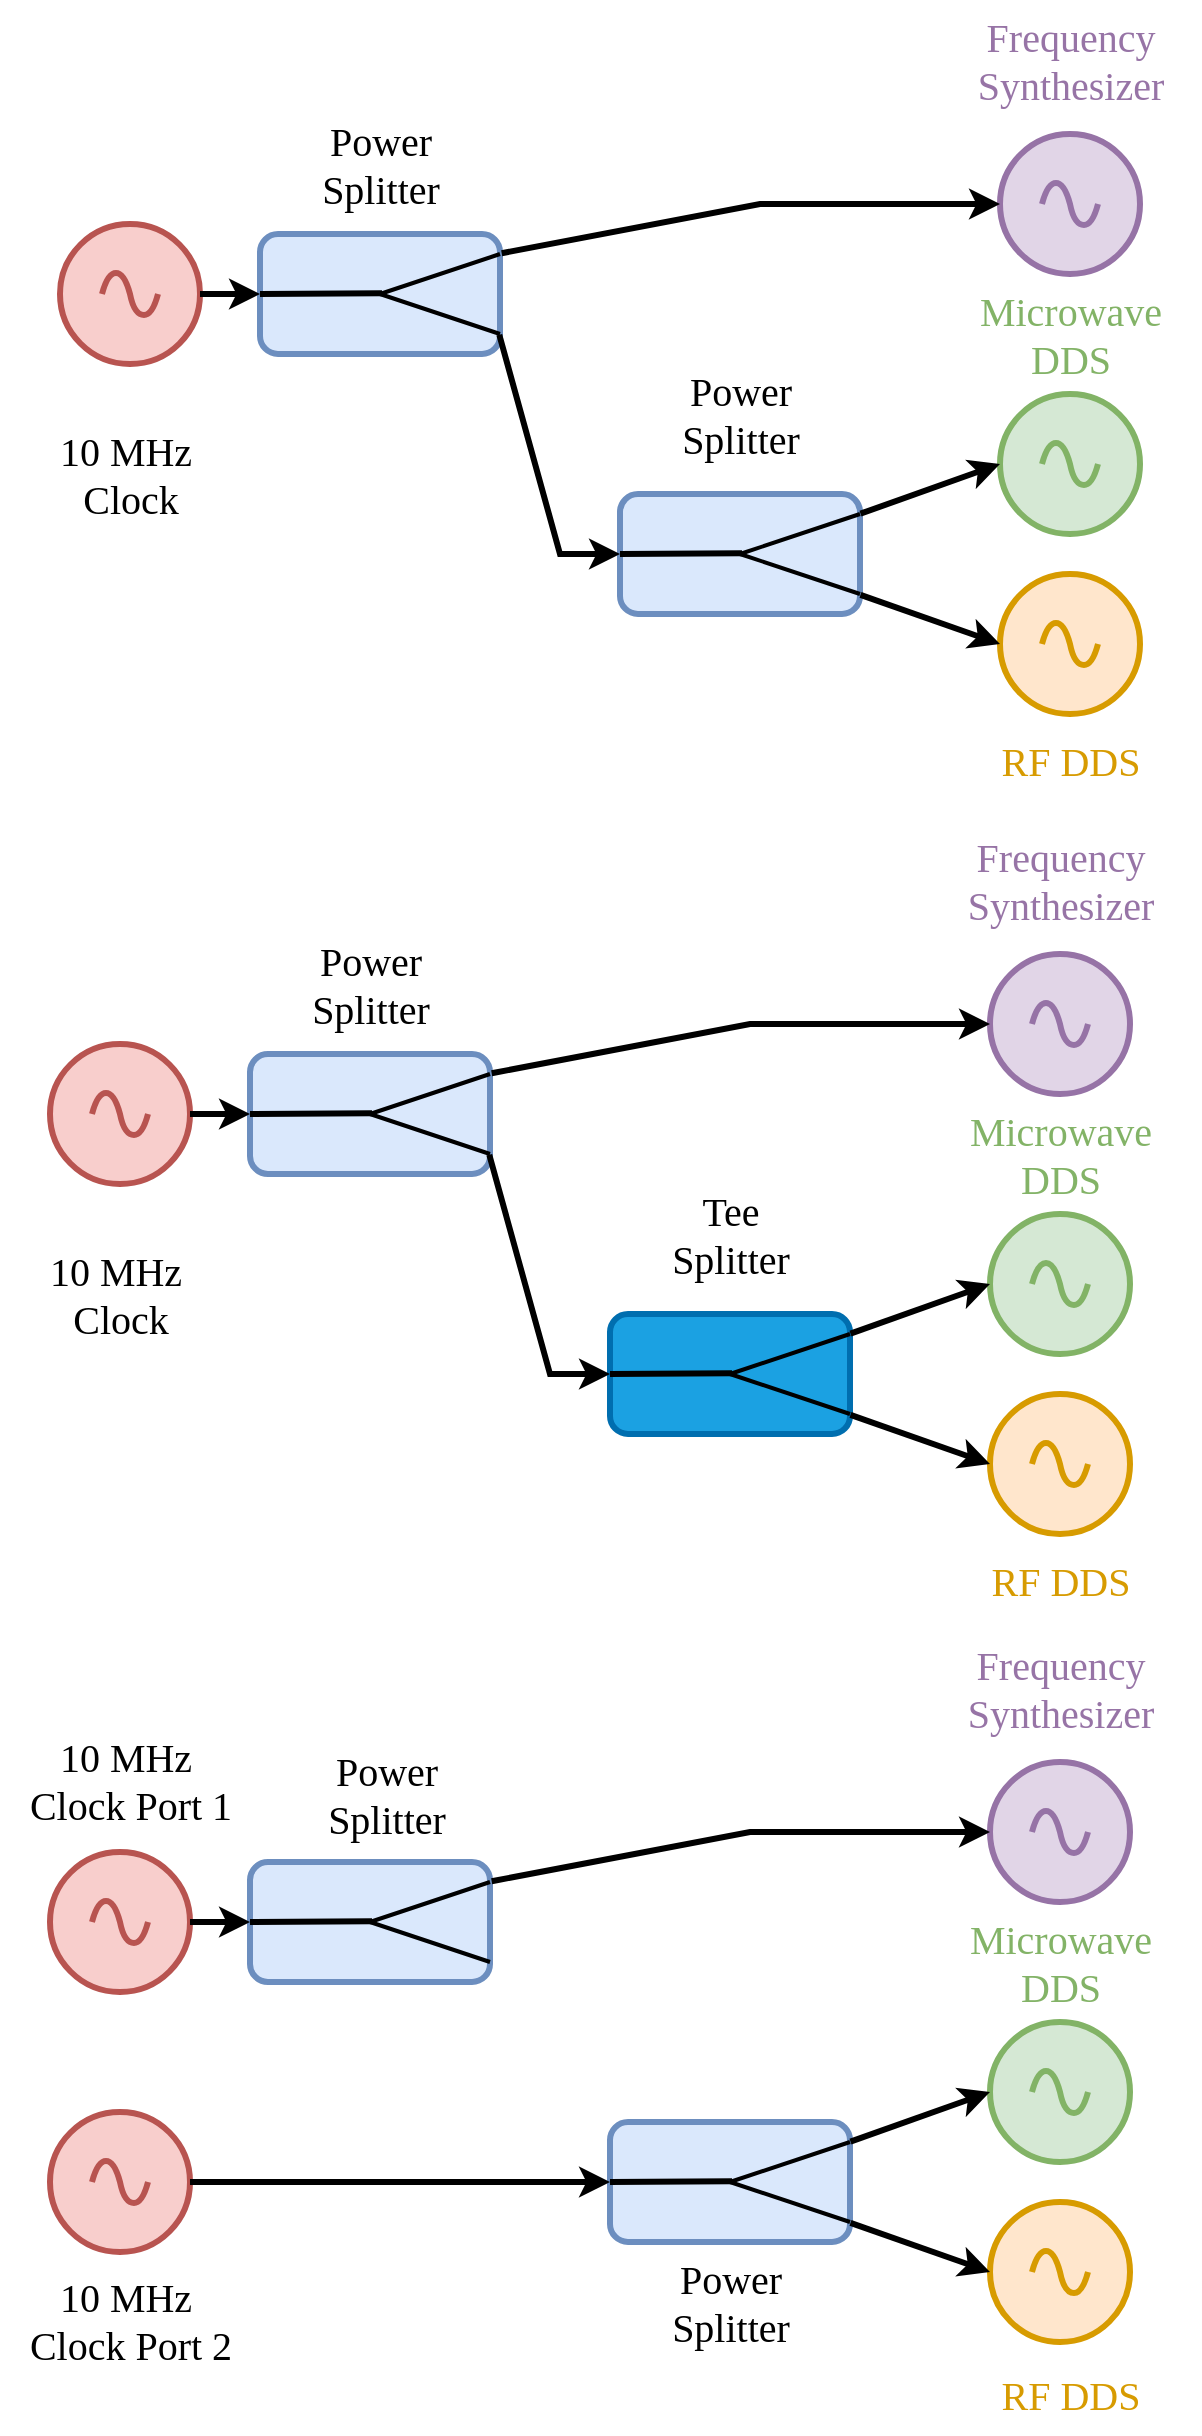 <mxfile version="26.0.6">
  <diagram name="Page-1" id="kf-HXMYHtJ7qkP8PMGID">
    <mxGraphModel dx="997" dy="601" grid="1" gridSize="10" guides="1" tooltips="1" connect="1" arrows="1" fold="1" page="1" pageScale="1" pageWidth="600" pageHeight="1300" math="0" shadow="0">
      <root>
        <mxCell id="0" />
        <mxCell id="1" parent="0" />
        <mxCell id="2XvLTmgFa15NH41Y0j28-1" value="" style="pointerEvents=1;verticalLabelPosition=bottom;shadow=0;dashed=0;align=center;html=1;verticalAlign=top;shape=mxgraph.electrical.signal_sources.source;aspect=fixed;points=[[0.5,0,0],[1,0.5,0],[0.5,1,0],[0,0.5,0]];elSignalType=ac;strokeWidth=3;fillColor=#f8cecc;strokeColor=#b85450;" vertex="1" parent="1">
          <mxGeometry x="30" y="122" width="70" height="70" as="geometry" />
        </mxCell>
        <mxCell id="2XvLTmgFa15NH41Y0j28-2" value="" style="rounded=1;whiteSpace=wrap;html=1;strokeWidth=3;container=0;fillColor=#dae8fc;strokeColor=#6c8ebf;" vertex="1" parent="1">
          <mxGeometry x="130" y="127" width="120" height="60" as="geometry" />
        </mxCell>
        <mxCell id="2XvLTmgFa15NH41Y0j28-3" value="" style="endArrow=none;html=1;rounded=0;strokeWidth=3;" edge="1" parent="1">
          <mxGeometry width="50" height="50" relative="1" as="geometry">
            <mxPoint x="130" y="157" as="sourcePoint" />
            <mxPoint x="191" y="156.57" as="targetPoint" />
          </mxGeometry>
        </mxCell>
        <mxCell id="2XvLTmgFa15NH41Y0j28-4" value="" style="endArrow=none;html=1;rounded=0;strokeWidth=2;endFill=0;" edge="1" parent="1">
          <mxGeometry width="50" height="50" relative="1" as="geometry">
            <mxPoint x="189.997" y="157" as="sourcePoint" />
            <mxPoint x="250" y="177" as="targetPoint" />
          </mxGeometry>
        </mxCell>
        <mxCell id="2XvLTmgFa15NH41Y0j28-5" value="" style="endArrow=none;html=1;rounded=0;strokeWidth=2;endFill=0;" edge="1" parent="1">
          <mxGeometry width="50" height="50" relative="1" as="geometry">
            <mxPoint x="189.997" y="157" as="sourcePoint" />
            <mxPoint x="250" y="137" as="targetPoint" />
          </mxGeometry>
        </mxCell>
        <mxCell id="2XvLTmgFa15NH41Y0j28-8" value="" style="pointerEvents=1;verticalLabelPosition=bottom;shadow=0;dashed=0;align=center;html=1;verticalAlign=top;shape=mxgraph.electrical.signal_sources.source;aspect=fixed;points=[[0.5,0,0],[1,0.5,0],[0.5,1,0],[0,0.5,0]];elSignalType=ac;strokeWidth=3;fillColor=#e1d5e7;strokeColor=#9673a6;fontColor=light-dark(#9774a6, #ededed);" vertex="1" parent="1">
          <mxGeometry x="500" y="77" width="70" height="70" as="geometry" />
        </mxCell>
        <mxCell id="2XvLTmgFa15NH41Y0j28-9" value="" style="pointerEvents=1;verticalLabelPosition=bottom;shadow=0;dashed=0;align=center;html=1;verticalAlign=top;shape=mxgraph.electrical.signal_sources.source;aspect=fixed;points=[[0.5,0,0],[1,0.5,0],[0.5,1,0],[0,0.5,0]];elSignalType=ac;strokeWidth=3;fillColor=#d5e8d4;strokeColor=#82b366;" vertex="1" parent="1">
          <mxGeometry x="500" y="207" width="70" height="70" as="geometry" />
        </mxCell>
        <mxCell id="2XvLTmgFa15NH41Y0j28-10" value="" style="pointerEvents=1;verticalLabelPosition=bottom;shadow=0;dashed=0;align=center;html=1;verticalAlign=top;shape=mxgraph.electrical.signal_sources.source;aspect=fixed;points=[[0.5,0,0],[1,0.5,0],[0.5,1,0],[0,0.5,0]];elSignalType=ac;strokeWidth=3;fillColor=#ffe6cc;strokeColor=#d79b00;" vertex="1" parent="1">
          <mxGeometry x="500" y="297" width="70" height="70" as="geometry" />
        </mxCell>
        <mxCell id="2XvLTmgFa15NH41Y0j28-11" value="" style="rounded=1;whiteSpace=wrap;html=1;strokeWidth=3;container=0;fillColor=#dae8fc;strokeColor=#6c8ebf;" vertex="1" parent="1">
          <mxGeometry x="310" y="257" width="120" height="60" as="geometry" />
        </mxCell>
        <mxCell id="2XvLTmgFa15NH41Y0j28-12" value="" style="endArrow=none;html=1;rounded=0;strokeWidth=3;" edge="1" parent="1">
          <mxGeometry width="50" height="50" relative="1" as="geometry">
            <mxPoint x="310" y="287" as="sourcePoint" />
            <mxPoint x="371" y="286.57" as="targetPoint" />
          </mxGeometry>
        </mxCell>
        <mxCell id="2XvLTmgFa15NH41Y0j28-13" value="" style="endArrow=none;html=1;rounded=0;strokeWidth=2;endFill=0;" edge="1" parent="1">
          <mxGeometry width="50" height="50" relative="1" as="geometry">
            <mxPoint x="369.997" y="287" as="sourcePoint" />
            <mxPoint x="430" y="307" as="targetPoint" />
          </mxGeometry>
        </mxCell>
        <mxCell id="2XvLTmgFa15NH41Y0j28-14" value="" style="endArrow=none;html=1;rounded=0;strokeWidth=2;endFill=0;" edge="1" parent="1">
          <mxGeometry width="50" height="50" relative="1" as="geometry">
            <mxPoint x="369.997" y="287" as="sourcePoint" />
            <mxPoint x="430" y="267" as="targetPoint" />
          </mxGeometry>
        </mxCell>
        <mxCell id="2XvLTmgFa15NH41Y0j28-15" value="&lt;font face=&quot;Congenial&quot;&gt;10 MHz&amp;nbsp;&lt;/font&gt;&lt;div&gt;&lt;font face=&quot;Congenial&quot;&gt;Clock&lt;/font&gt;&lt;/div&gt;" style="text;html=1;align=center;verticalAlign=middle;resizable=0;points=[];autosize=1;strokeColor=none;fillColor=none;fontSize=20;" vertex="1" parent="1">
          <mxGeometry x="20" y="217" width="90" height="60" as="geometry" />
        </mxCell>
        <mxCell id="2XvLTmgFa15NH41Y0j28-16" value="" style="endArrow=classic;html=1;rounded=0;entryX=0;entryY=0.5;entryDx=0;entryDy=0;entryPerimeter=0;strokeWidth=3;exitX=1.007;exitY=0.16;exitDx=0;exitDy=0;exitPerimeter=0;" edge="1" parent="1" source="2XvLTmgFa15NH41Y0j28-2" target="2XvLTmgFa15NH41Y0j28-8">
          <mxGeometry width="50" height="50" relative="1" as="geometry">
            <mxPoint x="280" y="127" as="sourcePoint" />
            <mxPoint x="330" y="77" as="targetPoint" />
            <Array as="points">
              <mxPoint x="380" y="112" />
            </Array>
          </mxGeometry>
        </mxCell>
        <mxCell id="2XvLTmgFa15NH41Y0j28-17" value="Power&lt;div&gt;Splitter&lt;/div&gt;" style="text;html=1;align=center;verticalAlign=middle;resizable=0;points=[];autosize=1;strokeColor=none;fillColor=none;labelBackgroundColor=default;fontSize=20;fontFamily=Congenial;" vertex="1" parent="1">
          <mxGeometry x="145" y="62" width="90" height="60" as="geometry" />
        </mxCell>
        <mxCell id="2XvLTmgFa15NH41Y0j28-18" value="" style="endArrow=classic;html=1;rounded=0;spacing=2;strokeWidth=3;exitX=0.997;exitY=0.84;exitDx=0;exitDy=0;exitPerimeter=0;" edge="1" parent="1" source="2XvLTmgFa15NH41Y0j28-2">
          <mxGeometry width="50" height="50" relative="1" as="geometry">
            <mxPoint x="280" y="187" as="sourcePoint" />
            <mxPoint x="310" y="287" as="targetPoint" />
            <Array as="points">
              <mxPoint x="280" y="287" />
            </Array>
          </mxGeometry>
        </mxCell>
        <mxCell id="2XvLTmgFa15NH41Y0j28-19" value="" style="endArrow=classic;html=1;rounded=0;entryX=0;entryY=0.5;entryDx=0;entryDy=0;entryPerimeter=0;strokeWidth=3;exitX=1.002;exitY=0.164;exitDx=0;exitDy=0;exitPerimeter=0;" edge="1" parent="1" source="2XvLTmgFa15NH41Y0j28-11" target="2XvLTmgFa15NH41Y0j28-9">
          <mxGeometry width="50" height="50" relative="1" as="geometry">
            <mxPoint x="460" y="257" as="sourcePoint" />
            <mxPoint x="390" y="187" as="targetPoint" />
          </mxGeometry>
        </mxCell>
        <mxCell id="2XvLTmgFa15NH41Y0j28-20" value="" style="endArrow=classic;html=1;rounded=0;entryX=0;entryY=0.5;entryDx=0;entryDy=0;entryPerimeter=0;strokeWidth=3;exitX=1.002;exitY=0.841;exitDx=0;exitDy=0;exitPerimeter=0;" edge="1" parent="1" source="2XvLTmgFa15NH41Y0j28-11" target="2XvLTmgFa15NH41Y0j28-10">
          <mxGeometry width="50" height="50" relative="1" as="geometry">
            <mxPoint x="460" y="317" as="sourcePoint" />
            <mxPoint x="390" y="187" as="targetPoint" />
          </mxGeometry>
        </mxCell>
        <mxCell id="2XvLTmgFa15NH41Y0j28-21" value="" style="endArrow=classic;html=1;rounded=0;exitX=1;exitY=0.5;exitDx=0;exitDy=0;exitPerimeter=0;entryX=0;entryY=0.5;entryDx=0;entryDy=0;strokeWidth=3;" edge="1" parent="1" source="2XvLTmgFa15NH41Y0j28-1" target="2XvLTmgFa15NH41Y0j28-2">
          <mxGeometry width="50" height="50" relative="1" as="geometry">
            <mxPoint x="210" y="317" as="sourcePoint" />
            <mxPoint x="260" y="267" as="targetPoint" />
          </mxGeometry>
        </mxCell>
        <mxCell id="2XvLTmgFa15NH41Y0j28-22" value="Power&lt;div&gt;Splitter&lt;/div&gt;" style="text;html=1;align=center;verticalAlign=middle;resizable=0;points=[];autosize=1;strokeColor=none;fillColor=none;labelBackgroundColor=default;fontSize=20;fontFamily=Congenial;" vertex="1" parent="1">
          <mxGeometry x="325" y="187" width="90" height="60" as="geometry" />
        </mxCell>
        <mxCell id="2XvLTmgFa15NH41Y0j28-23" value="&lt;div&gt;Frequency&lt;/div&gt;&lt;div&gt;Synthesizer&lt;/div&gt;" style="text;html=1;align=center;verticalAlign=middle;resizable=0;points=[];autosize=1;strokeColor=none;fillColor=none;labelBackgroundColor=default;fontSize=20;fontFamily=Congenial;fontColor=light-dark(#9774a6, #ededed);" vertex="1" parent="1">
          <mxGeometry x="470" y="10" width="130" height="60" as="geometry" />
        </mxCell>
        <mxCell id="2XvLTmgFa15NH41Y0j28-24" value="&lt;div&gt;&lt;span style=&quot;background-color: light-dark(#ffffff, var(--ge-dark-color, #121212));&quot;&gt;Microwave&lt;/span&gt;&lt;/div&gt;&lt;div&gt;DDS&lt;/div&gt;" style="text;html=1;align=center;verticalAlign=middle;resizable=0;points=[];autosize=1;strokeColor=none;fillColor=none;labelBackgroundColor=default;fontSize=20;fontFamily=Congenial;fontColor=light-dark(#83b367, #ededed);" vertex="1" parent="1">
          <mxGeometry x="475" y="147" width="120" height="60" as="geometry" />
        </mxCell>
        <mxCell id="2XvLTmgFa15NH41Y0j28-25" value="&lt;div&gt;&lt;span style=&quot;background-color: light-dark(#ffffff, var(--ge-dark-color, #121212));&quot;&gt;RF DDS&lt;/span&gt;&lt;/div&gt;" style="text;html=1;align=center;verticalAlign=middle;resizable=0;points=[];autosize=1;strokeColor=none;fillColor=none;labelBackgroundColor=default;fontSize=20;fontFamily=Congenial;fontColor=light-dark(#d79b01, #ededed);" vertex="1" parent="1">
          <mxGeometry x="490" y="370" width="90" height="40" as="geometry" />
        </mxCell>
        <mxCell id="2XvLTmgFa15NH41Y0j28-26" value="" style="pointerEvents=1;verticalLabelPosition=bottom;shadow=0;dashed=0;align=center;html=1;verticalAlign=top;shape=mxgraph.electrical.signal_sources.source;aspect=fixed;points=[[0.5,0,0],[1,0.5,0],[0.5,1,0],[0,0.5,0]];elSignalType=ac;strokeWidth=3;fillColor=#f8cecc;strokeColor=#b85450;" vertex="1" parent="1">
          <mxGeometry x="25" y="532" width="70" height="70" as="geometry" />
        </mxCell>
        <mxCell id="2XvLTmgFa15NH41Y0j28-27" value="" style="rounded=1;whiteSpace=wrap;html=1;strokeWidth=3;container=0;fillColor=#dae8fc;strokeColor=#6c8ebf;" vertex="1" parent="1">
          <mxGeometry x="125" y="537" width="120" height="60" as="geometry" />
        </mxCell>
        <mxCell id="2XvLTmgFa15NH41Y0j28-28" value="" style="endArrow=none;html=1;rounded=0;strokeWidth=3;" edge="1" parent="1">
          <mxGeometry width="50" height="50" relative="1" as="geometry">
            <mxPoint x="125" y="567" as="sourcePoint" />
            <mxPoint x="186" y="566.57" as="targetPoint" />
          </mxGeometry>
        </mxCell>
        <mxCell id="2XvLTmgFa15NH41Y0j28-29" value="" style="endArrow=none;html=1;rounded=0;strokeWidth=2;endFill=0;" edge="1" parent="1">
          <mxGeometry width="50" height="50" relative="1" as="geometry">
            <mxPoint x="184.997" y="567" as="sourcePoint" />
            <mxPoint x="245" y="587" as="targetPoint" />
          </mxGeometry>
        </mxCell>
        <mxCell id="2XvLTmgFa15NH41Y0j28-30" value="" style="endArrow=none;html=1;rounded=0;strokeWidth=2;endFill=0;" edge="1" parent="1">
          <mxGeometry width="50" height="50" relative="1" as="geometry">
            <mxPoint x="184.997" y="567" as="sourcePoint" />
            <mxPoint x="245" y="547" as="targetPoint" />
          </mxGeometry>
        </mxCell>
        <mxCell id="2XvLTmgFa15NH41Y0j28-31" value="" style="pointerEvents=1;verticalLabelPosition=bottom;shadow=0;dashed=0;align=center;html=1;verticalAlign=top;shape=mxgraph.electrical.signal_sources.source;aspect=fixed;points=[[0.5,0,0],[1,0.5,0],[0.5,1,0],[0,0.5,0]];elSignalType=ac;strokeWidth=3;fillColor=#e1d5e7;strokeColor=#9673a6;fontColor=light-dark(#9774a6, #ededed);" vertex="1" parent="1">
          <mxGeometry x="495" y="487" width="70" height="70" as="geometry" />
        </mxCell>
        <mxCell id="2XvLTmgFa15NH41Y0j28-32" value="" style="pointerEvents=1;verticalLabelPosition=bottom;shadow=0;dashed=0;align=center;html=1;verticalAlign=top;shape=mxgraph.electrical.signal_sources.source;aspect=fixed;points=[[0.5,0,0],[1,0.5,0],[0.5,1,0],[0,0.5,0]];elSignalType=ac;strokeWidth=3;fillColor=#d5e8d4;strokeColor=#82b366;" vertex="1" parent="1">
          <mxGeometry x="495" y="617" width="70" height="70" as="geometry" />
        </mxCell>
        <mxCell id="2XvLTmgFa15NH41Y0j28-33" value="" style="pointerEvents=1;verticalLabelPosition=bottom;shadow=0;dashed=0;align=center;html=1;verticalAlign=top;shape=mxgraph.electrical.signal_sources.source;aspect=fixed;points=[[0.5,0,0],[1,0.5,0],[0.5,1,0],[0,0.5,0]];elSignalType=ac;strokeWidth=3;fillColor=#ffe6cc;strokeColor=#d79b00;" vertex="1" parent="1">
          <mxGeometry x="495" y="707" width="70" height="70" as="geometry" />
        </mxCell>
        <mxCell id="2XvLTmgFa15NH41Y0j28-34" value="" style="rounded=1;whiteSpace=wrap;html=1;strokeWidth=3;container=0;fillColor=#1ba1e2;strokeColor=#006EAF;fontColor=#ffffff;" vertex="1" parent="1">
          <mxGeometry x="305" y="667" width="120" height="60" as="geometry" />
        </mxCell>
        <mxCell id="2XvLTmgFa15NH41Y0j28-35" value="" style="endArrow=none;html=1;rounded=0;strokeWidth=3;" edge="1" parent="1">
          <mxGeometry width="50" height="50" relative="1" as="geometry">
            <mxPoint x="305" y="697" as="sourcePoint" />
            <mxPoint x="366" y="696.57" as="targetPoint" />
          </mxGeometry>
        </mxCell>
        <mxCell id="2XvLTmgFa15NH41Y0j28-36" value="" style="endArrow=none;html=1;rounded=0;strokeWidth=2;endFill=0;" edge="1" parent="1">
          <mxGeometry width="50" height="50" relative="1" as="geometry">
            <mxPoint x="364.997" y="697" as="sourcePoint" />
            <mxPoint x="425" y="717" as="targetPoint" />
          </mxGeometry>
        </mxCell>
        <mxCell id="2XvLTmgFa15NH41Y0j28-37" value="" style="endArrow=none;html=1;rounded=0;strokeWidth=2;endFill=0;" edge="1" parent="1">
          <mxGeometry width="50" height="50" relative="1" as="geometry">
            <mxPoint x="364.997" y="697" as="sourcePoint" />
            <mxPoint x="425" y="677" as="targetPoint" />
          </mxGeometry>
        </mxCell>
        <mxCell id="2XvLTmgFa15NH41Y0j28-38" value="&lt;font face=&quot;Congenial&quot;&gt;10 MHz&amp;nbsp;&lt;/font&gt;&lt;div&gt;&lt;font face=&quot;Congenial&quot;&gt;Clock&lt;/font&gt;&lt;/div&gt;" style="text;html=1;align=center;verticalAlign=middle;resizable=0;points=[];autosize=1;strokeColor=none;fillColor=none;fontSize=20;" vertex="1" parent="1">
          <mxGeometry x="15" y="627" width="90" height="60" as="geometry" />
        </mxCell>
        <mxCell id="2XvLTmgFa15NH41Y0j28-39" value="" style="endArrow=classic;html=1;rounded=0;entryX=0;entryY=0.5;entryDx=0;entryDy=0;entryPerimeter=0;strokeWidth=3;exitX=1.007;exitY=0.16;exitDx=0;exitDy=0;exitPerimeter=0;" edge="1" parent="1" source="2XvLTmgFa15NH41Y0j28-27" target="2XvLTmgFa15NH41Y0j28-31">
          <mxGeometry width="50" height="50" relative="1" as="geometry">
            <mxPoint x="275" y="537" as="sourcePoint" />
            <mxPoint x="325" y="487" as="targetPoint" />
            <Array as="points">
              <mxPoint x="375" y="522" />
            </Array>
          </mxGeometry>
        </mxCell>
        <mxCell id="2XvLTmgFa15NH41Y0j28-40" value="Power&lt;div&gt;Splitter&lt;/div&gt;" style="text;html=1;align=center;verticalAlign=middle;resizable=0;points=[];autosize=1;strokeColor=none;fillColor=none;labelBackgroundColor=default;fontSize=20;fontFamily=Congenial;" vertex="1" parent="1">
          <mxGeometry x="140" y="472" width="90" height="60" as="geometry" />
        </mxCell>
        <mxCell id="2XvLTmgFa15NH41Y0j28-41" value="" style="endArrow=classic;html=1;rounded=0;spacing=2;strokeWidth=3;exitX=0.997;exitY=0.84;exitDx=0;exitDy=0;exitPerimeter=0;" edge="1" parent="1" source="2XvLTmgFa15NH41Y0j28-27">
          <mxGeometry width="50" height="50" relative="1" as="geometry">
            <mxPoint x="275" y="597" as="sourcePoint" />
            <mxPoint x="305" y="697" as="targetPoint" />
            <Array as="points">
              <mxPoint x="275" y="697" />
            </Array>
          </mxGeometry>
        </mxCell>
        <mxCell id="2XvLTmgFa15NH41Y0j28-42" value="" style="endArrow=classic;html=1;rounded=0;entryX=0;entryY=0.5;entryDx=0;entryDy=0;entryPerimeter=0;strokeWidth=3;exitX=1.002;exitY=0.164;exitDx=0;exitDy=0;exitPerimeter=0;" edge="1" parent="1" source="2XvLTmgFa15NH41Y0j28-34" target="2XvLTmgFa15NH41Y0j28-32">
          <mxGeometry width="50" height="50" relative="1" as="geometry">
            <mxPoint x="455" y="667" as="sourcePoint" />
            <mxPoint x="385" y="597" as="targetPoint" />
          </mxGeometry>
        </mxCell>
        <mxCell id="2XvLTmgFa15NH41Y0j28-43" value="" style="endArrow=classic;html=1;rounded=0;entryX=0;entryY=0.5;entryDx=0;entryDy=0;entryPerimeter=0;strokeWidth=3;exitX=1.002;exitY=0.841;exitDx=0;exitDy=0;exitPerimeter=0;" edge="1" parent="1" source="2XvLTmgFa15NH41Y0j28-34" target="2XvLTmgFa15NH41Y0j28-33">
          <mxGeometry width="50" height="50" relative="1" as="geometry">
            <mxPoint x="455" y="727" as="sourcePoint" />
            <mxPoint x="385" y="597" as="targetPoint" />
          </mxGeometry>
        </mxCell>
        <mxCell id="2XvLTmgFa15NH41Y0j28-44" value="" style="endArrow=classic;html=1;rounded=0;exitX=1;exitY=0.5;exitDx=0;exitDy=0;exitPerimeter=0;entryX=0;entryY=0.5;entryDx=0;entryDy=0;strokeWidth=3;" edge="1" parent="1" source="2XvLTmgFa15NH41Y0j28-26" target="2XvLTmgFa15NH41Y0j28-27">
          <mxGeometry width="50" height="50" relative="1" as="geometry">
            <mxPoint x="205" y="727" as="sourcePoint" />
            <mxPoint x="255" y="677" as="targetPoint" />
          </mxGeometry>
        </mxCell>
        <mxCell id="2XvLTmgFa15NH41Y0j28-45" value="Tee&lt;div&gt;Splitter&lt;/div&gt;" style="text;html=1;align=center;verticalAlign=middle;resizable=0;points=[];autosize=1;strokeColor=none;fillColor=none;labelBackgroundColor=default;fontSize=20;fontFamily=Congenial;" vertex="1" parent="1">
          <mxGeometry x="320" y="597" width="90" height="60" as="geometry" />
        </mxCell>
        <mxCell id="2XvLTmgFa15NH41Y0j28-46" value="&lt;div&gt;Frequency&lt;/div&gt;&lt;div&gt;Synthesizer&lt;/div&gt;" style="text;html=1;align=center;verticalAlign=middle;resizable=0;points=[];autosize=1;strokeColor=none;fillColor=none;labelBackgroundColor=default;fontSize=20;fontFamily=Congenial;fontColor=light-dark(#9774a6, #ededed);" vertex="1" parent="1">
          <mxGeometry x="465" y="420" width="130" height="60" as="geometry" />
        </mxCell>
        <mxCell id="2XvLTmgFa15NH41Y0j28-47" value="&lt;div&gt;&lt;span style=&quot;background-color: light-dark(#ffffff, var(--ge-dark-color, #121212));&quot;&gt;Microwave&lt;/span&gt;&lt;/div&gt;&lt;div&gt;DDS&lt;/div&gt;" style="text;html=1;align=center;verticalAlign=middle;resizable=0;points=[];autosize=1;strokeColor=none;fillColor=none;labelBackgroundColor=default;fontSize=20;fontFamily=Congenial;fontColor=light-dark(#83b367, #ededed);" vertex="1" parent="1">
          <mxGeometry x="470" y="557" width="120" height="60" as="geometry" />
        </mxCell>
        <mxCell id="2XvLTmgFa15NH41Y0j28-48" value="&lt;div&gt;&lt;span style=&quot;background-color: light-dark(#ffffff, var(--ge-dark-color, #121212));&quot;&gt;RF DDS&lt;/span&gt;&lt;/div&gt;" style="text;html=1;align=center;verticalAlign=middle;resizable=0;points=[];autosize=1;strokeColor=none;fillColor=none;labelBackgroundColor=default;fontSize=20;fontFamily=Congenial;fontColor=light-dark(#d79b01, #ededed);" vertex="1" parent="1">
          <mxGeometry x="485" y="780" width="90" height="40" as="geometry" />
        </mxCell>
        <mxCell id="2XvLTmgFa15NH41Y0j28-72" value="" style="pointerEvents=1;verticalLabelPosition=bottom;shadow=0;dashed=0;align=center;html=1;verticalAlign=top;shape=mxgraph.electrical.signal_sources.source;aspect=fixed;points=[[0.5,0,0],[1,0.5,0],[0.5,1,0],[0,0.5,0]];elSignalType=ac;strokeWidth=3;fillColor=#f8cecc;strokeColor=#b85450;" vertex="1" parent="1">
          <mxGeometry x="25" y="936" width="70" height="70" as="geometry" />
        </mxCell>
        <mxCell id="2XvLTmgFa15NH41Y0j28-73" value="" style="rounded=1;whiteSpace=wrap;html=1;strokeWidth=3;container=0;fillColor=#dae8fc;strokeColor=#6c8ebf;" vertex="1" parent="1">
          <mxGeometry x="125" y="941" width="120" height="60" as="geometry" />
        </mxCell>
        <mxCell id="2XvLTmgFa15NH41Y0j28-74" value="" style="endArrow=none;html=1;rounded=0;strokeWidth=3;" edge="1" parent="1">
          <mxGeometry width="50" height="50" relative="1" as="geometry">
            <mxPoint x="125" y="971" as="sourcePoint" />
            <mxPoint x="186" y="970.57" as="targetPoint" />
          </mxGeometry>
        </mxCell>
        <mxCell id="2XvLTmgFa15NH41Y0j28-75" value="" style="endArrow=none;html=1;rounded=0;strokeWidth=2;endFill=0;" edge="1" parent="1">
          <mxGeometry width="50" height="50" relative="1" as="geometry">
            <mxPoint x="184.997" y="971" as="sourcePoint" />
            <mxPoint x="245" y="991" as="targetPoint" />
          </mxGeometry>
        </mxCell>
        <mxCell id="2XvLTmgFa15NH41Y0j28-76" value="" style="endArrow=none;html=1;rounded=0;strokeWidth=2;endFill=0;" edge="1" parent="1">
          <mxGeometry width="50" height="50" relative="1" as="geometry">
            <mxPoint x="184.997" y="971" as="sourcePoint" />
            <mxPoint x="245" y="951" as="targetPoint" />
          </mxGeometry>
        </mxCell>
        <mxCell id="2XvLTmgFa15NH41Y0j28-77" value="" style="pointerEvents=1;verticalLabelPosition=bottom;shadow=0;dashed=0;align=center;html=1;verticalAlign=top;shape=mxgraph.electrical.signal_sources.source;aspect=fixed;points=[[0.5,0,0],[1,0.5,0],[0.5,1,0],[0,0.5,0]];elSignalType=ac;strokeWidth=3;fillColor=#e1d5e7;strokeColor=#9673a6;fontColor=light-dark(#9774a6, #ededed);" vertex="1" parent="1">
          <mxGeometry x="495" y="891" width="70" height="70" as="geometry" />
        </mxCell>
        <mxCell id="2XvLTmgFa15NH41Y0j28-78" value="" style="pointerEvents=1;verticalLabelPosition=bottom;shadow=0;dashed=0;align=center;html=1;verticalAlign=top;shape=mxgraph.electrical.signal_sources.source;aspect=fixed;points=[[0.5,0,0],[1,0.5,0],[0.5,1,0],[0,0.5,0]];elSignalType=ac;strokeWidth=3;fillColor=#d5e8d4;strokeColor=#82b366;" vertex="1" parent="1">
          <mxGeometry x="495" y="1021" width="70" height="70" as="geometry" />
        </mxCell>
        <mxCell id="2XvLTmgFa15NH41Y0j28-79" value="" style="pointerEvents=1;verticalLabelPosition=bottom;shadow=0;dashed=0;align=center;html=1;verticalAlign=top;shape=mxgraph.electrical.signal_sources.source;aspect=fixed;points=[[0.5,0,0],[1,0.5,0],[0.5,1,0],[0,0.5,0]];elSignalType=ac;strokeWidth=3;fillColor=#ffe6cc;strokeColor=#d79b00;" vertex="1" parent="1">
          <mxGeometry x="495" y="1111" width="70" height="70" as="geometry" />
        </mxCell>
        <mxCell id="2XvLTmgFa15NH41Y0j28-80" value="" style="rounded=1;whiteSpace=wrap;html=1;strokeWidth=3;container=0;fillColor=#dae8fc;strokeColor=#6c8ebf;" vertex="1" parent="1">
          <mxGeometry x="305" y="1071" width="120" height="60" as="geometry" />
        </mxCell>
        <mxCell id="2XvLTmgFa15NH41Y0j28-81" value="" style="endArrow=none;html=1;rounded=0;strokeWidth=3;" edge="1" parent="1">
          <mxGeometry width="50" height="50" relative="1" as="geometry">
            <mxPoint x="305" y="1101" as="sourcePoint" />
            <mxPoint x="366" y="1100.57" as="targetPoint" />
          </mxGeometry>
        </mxCell>
        <mxCell id="2XvLTmgFa15NH41Y0j28-82" value="" style="endArrow=none;html=1;rounded=0;strokeWidth=2;endFill=0;" edge="1" parent="1">
          <mxGeometry width="50" height="50" relative="1" as="geometry">
            <mxPoint x="364.997" y="1101" as="sourcePoint" />
            <mxPoint x="425" y="1121" as="targetPoint" />
          </mxGeometry>
        </mxCell>
        <mxCell id="2XvLTmgFa15NH41Y0j28-83" value="" style="endArrow=none;html=1;rounded=0;strokeWidth=2;endFill=0;" edge="1" parent="1">
          <mxGeometry width="50" height="50" relative="1" as="geometry">
            <mxPoint x="364.997" y="1101" as="sourcePoint" />
            <mxPoint x="425" y="1081" as="targetPoint" />
          </mxGeometry>
        </mxCell>
        <mxCell id="2XvLTmgFa15NH41Y0j28-84" value="&lt;font face=&quot;Congenial&quot;&gt;10 MHz&amp;nbsp;&lt;/font&gt;&lt;div&gt;&lt;font face=&quot;Congenial&quot;&gt;Clock Port 1&lt;/font&gt;&lt;/div&gt;" style="text;html=1;align=center;verticalAlign=middle;resizable=0;points=[];autosize=1;strokeColor=none;fillColor=none;fontSize=20;" vertex="1" parent="1">
          <mxGeometry y="870" width="130" height="60" as="geometry" />
        </mxCell>
        <mxCell id="2XvLTmgFa15NH41Y0j28-85" value="" style="endArrow=classic;html=1;rounded=0;entryX=0;entryY=0.5;entryDx=0;entryDy=0;entryPerimeter=0;strokeWidth=3;exitX=1.007;exitY=0.16;exitDx=0;exitDy=0;exitPerimeter=0;" edge="1" parent="1" source="2XvLTmgFa15NH41Y0j28-73" target="2XvLTmgFa15NH41Y0j28-77">
          <mxGeometry width="50" height="50" relative="1" as="geometry">
            <mxPoint x="275" y="941" as="sourcePoint" />
            <mxPoint x="325" y="891" as="targetPoint" />
            <Array as="points">
              <mxPoint x="375" y="926" />
            </Array>
          </mxGeometry>
        </mxCell>
        <mxCell id="2XvLTmgFa15NH41Y0j28-86" value="Power&lt;div&gt;Splitter&lt;/div&gt;" style="text;html=1;align=center;verticalAlign=middle;resizable=0;points=[];autosize=1;strokeColor=none;fillColor=none;labelBackgroundColor=default;fontSize=20;fontFamily=Congenial;" vertex="1" parent="1">
          <mxGeometry x="148" y="877" width="90" height="60" as="geometry" />
        </mxCell>
        <mxCell id="2XvLTmgFa15NH41Y0j28-88" value="" style="endArrow=classic;html=1;rounded=0;entryX=0;entryY=0.5;entryDx=0;entryDy=0;entryPerimeter=0;strokeWidth=3;exitX=1.002;exitY=0.164;exitDx=0;exitDy=0;exitPerimeter=0;" edge="1" parent="1" source="2XvLTmgFa15NH41Y0j28-80" target="2XvLTmgFa15NH41Y0j28-78">
          <mxGeometry width="50" height="50" relative="1" as="geometry">
            <mxPoint x="455" y="1071" as="sourcePoint" />
            <mxPoint x="385" y="1001" as="targetPoint" />
          </mxGeometry>
        </mxCell>
        <mxCell id="2XvLTmgFa15NH41Y0j28-89" value="" style="endArrow=classic;html=1;rounded=0;entryX=0;entryY=0.5;entryDx=0;entryDy=0;entryPerimeter=0;strokeWidth=3;exitX=1.002;exitY=0.841;exitDx=0;exitDy=0;exitPerimeter=0;" edge="1" parent="1" source="2XvLTmgFa15NH41Y0j28-80" target="2XvLTmgFa15NH41Y0j28-79">
          <mxGeometry width="50" height="50" relative="1" as="geometry">
            <mxPoint x="455" y="1131" as="sourcePoint" />
            <mxPoint x="385" y="1001" as="targetPoint" />
          </mxGeometry>
        </mxCell>
        <mxCell id="2XvLTmgFa15NH41Y0j28-90" value="" style="endArrow=classic;html=1;rounded=0;exitX=1;exitY=0.5;exitDx=0;exitDy=0;exitPerimeter=0;entryX=0;entryY=0.5;entryDx=0;entryDy=0;strokeWidth=3;" edge="1" parent="1" source="2XvLTmgFa15NH41Y0j28-72" target="2XvLTmgFa15NH41Y0j28-73">
          <mxGeometry width="50" height="50" relative="1" as="geometry">
            <mxPoint x="205" y="1131" as="sourcePoint" />
            <mxPoint x="255" y="1081" as="targetPoint" />
          </mxGeometry>
        </mxCell>
        <mxCell id="2XvLTmgFa15NH41Y0j28-91" value="Power&lt;br&gt;&lt;div&gt;Splitter&lt;/div&gt;" style="text;html=1;align=center;verticalAlign=middle;resizable=0;points=[];autosize=1;strokeColor=none;fillColor=none;labelBackgroundColor=default;fontSize=20;fontFamily=Congenial;" vertex="1" parent="1">
          <mxGeometry x="320" y="1131" width="90" height="60" as="geometry" />
        </mxCell>
        <mxCell id="2XvLTmgFa15NH41Y0j28-92" value="&lt;div&gt;Frequency&lt;/div&gt;&lt;div&gt;Synthesizer&lt;/div&gt;" style="text;html=1;align=center;verticalAlign=middle;resizable=0;points=[];autosize=1;strokeColor=none;fillColor=none;labelBackgroundColor=default;fontSize=20;fontFamily=Congenial;fontColor=light-dark(#9774a6, #ededed);" vertex="1" parent="1">
          <mxGeometry x="465" y="824" width="130" height="60" as="geometry" />
        </mxCell>
        <mxCell id="2XvLTmgFa15NH41Y0j28-93" value="&lt;div&gt;&lt;span style=&quot;background-color: light-dark(#ffffff, var(--ge-dark-color, #121212));&quot;&gt;Microwave&lt;/span&gt;&lt;/div&gt;&lt;div&gt;DDS&lt;/div&gt;" style="text;html=1;align=center;verticalAlign=middle;resizable=0;points=[];autosize=1;strokeColor=none;fillColor=none;labelBackgroundColor=default;fontSize=20;fontFamily=Congenial;fontColor=light-dark(#83b367, #ededed);" vertex="1" parent="1">
          <mxGeometry x="470" y="961" width="120" height="60" as="geometry" />
        </mxCell>
        <mxCell id="2XvLTmgFa15NH41Y0j28-94" value="&lt;div&gt;&lt;span style=&quot;background-color: light-dark(#ffffff, var(--ge-dark-color, #121212));&quot;&gt;RF DDS&lt;/span&gt;&lt;/div&gt;" style="text;html=1;align=center;verticalAlign=middle;resizable=0;points=[];autosize=1;strokeColor=none;fillColor=none;labelBackgroundColor=default;fontSize=20;fontFamily=Congenial;fontColor=light-dark(#d79b01, #ededed);" vertex="1" parent="1">
          <mxGeometry x="490" y="1187" width="90" height="40" as="geometry" />
        </mxCell>
        <mxCell id="2XvLTmgFa15NH41Y0j28-95" value="" style="pointerEvents=1;verticalLabelPosition=bottom;shadow=0;dashed=0;align=center;html=1;verticalAlign=top;shape=mxgraph.electrical.signal_sources.source;aspect=fixed;points=[[0.5,0,0],[1,0.5,0],[0.5,1,0],[0,0.5,0]];elSignalType=ac;strokeWidth=3;fillColor=#f8cecc;strokeColor=#b85450;" vertex="1" parent="1">
          <mxGeometry x="25" y="1066" width="70" height="70" as="geometry" />
        </mxCell>
        <mxCell id="2XvLTmgFa15NH41Y0j28-96" value="&lt;font face=&quot;Congenial&quot;&gt;10 MHz&amp;nbsp;&lt;/font&gt;&lt;div&gt;&lt;font face=&quot;Congenial&quot;&gt;Clock Port 2&lt;/font&gt;&lt;/div&gt;" style="text;html=1;align=center;verticalAlign=middle;resizable=0;points=[];autosize=1;strokeColor=none;fillColor=none;fontSize=20;" vertex="1" parent="1">
          <mxGeometry y="1140" width="130" height="60" as="geometry" />
        </mxCell>
        <mxCell id="2XvLTmgFa15NH41Y0j28-97" value="" style="endArrow=classic;html=1;rounded=0;exitX=1;exitY=0.5;exitDx=0;exitDy=0;exitPerimeter=0;entryX=0;entryY=0.5;entryDx=0;entryDy=0;strokeWidth=3;" edge="1" parent="1" source="2XvLTmgFa15NH41Y0j28-95" target="2XvLTmgFa15NH41Y0j28-80">
          <mxGeometry width="50" height="50" relative="1" as="geometry">
            <mxPoint x="360" y="1060" as="sourcePoint" />
            <mxPoint x="410" y="1010" as="targetPoint" />
          </mxGeometry>
        </mxCell>
      </root>
    </mxGraphModel>
  </diagram>
</mxfile>
